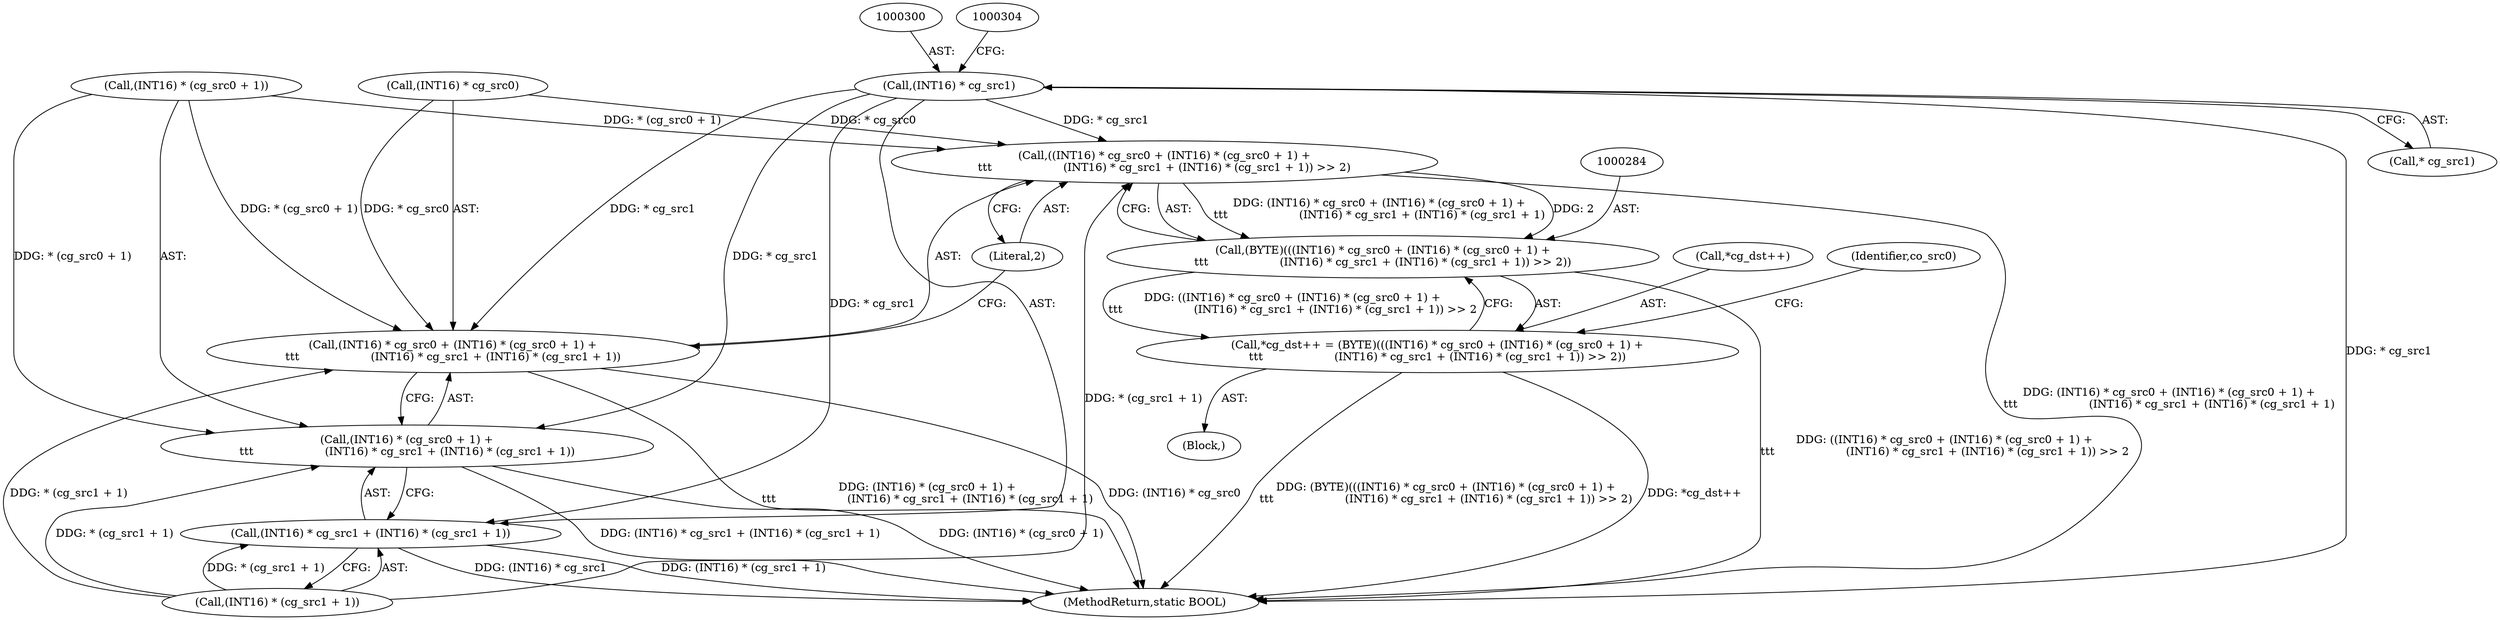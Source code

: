 digraph "0_FreeRDP_d1112c279bd1a327e8e4d0b5f371458bf2579659_6@pointer" {
"1000299" [label="(Call,(INT16) * cg_src1)"];
"1000285" [label="(Call,((INT16) * cg_src0 + (INT16) * (cg_src0 + 1) +\n\t\t\t                    (INT16) * cg_src1 + (INT16) * (cg_src1 + 1)) >> 2)"];
"1000283" [label="(Call,(BYTE)(((INT16) * cg_src0 + (INT16) * (cg_src0 + 1) +\n\t\t\t                    (INT16) * cg_src1 + (INT16) * (cg_src1 + 1)) >> 2))"];
"1000279" [label="(Call,*cg_dst++ = (BYTE)(((INT16) * cg_src0 + (INT16) * (cg_src0 + 1) +\n\t\t\t                    (INT16) * cg_src1 + (INT16) * (cg_src1 + 1)) >> 2))"];
"1000286" [label="(Call,(INT16) * cg_src0 + (INT16) * (cg_src0 + 1) +\n\t\t\t                    (INT16) * cg_src1 + (INT16) * (cg_src1 + 1))"];
"1000291" [label="(Call,(INT16) * (cg_src0 + 1) +\n\t\t\t                    (INT16) * cg_src1 + (INT16) * (cg_src1 + 1))"];
"1000298" [label="(Call,(INT16) * cg_src1 + (INT16) * (cg_src1 + 1))"];
"1000291" [label="(Call,(INT16) * (cg_src0 + 1) +\n\t\t\t                    (INT16) * cg_src1 + (INT16) * (cg_src1 + 1))"];
"1000280" [label="(Call,*cg_dst++)"];
"1000311" [label="(Identifier,co_src0)"];
"1000286" [label="(Call,(INT16) * cg_src0 + (INT16) * (cg_src0 + 1) +\n\t\t\t                    (INT16) * cg_src1 + (INT16) * (cg_src1 + 1))"];
"1000301" [label="(Call,* cg_src1)"];
"1000309" [label="(Literal,2)"];
"1000303" [label="(Call,(INT16) * (cg_src1 + 1))"];
"1000279" [label="(Call,*cg_dst++ = (BYTE)(((INT16) * cg_src0 + (INT16) * (cg_src0 + 1) +\n\t\t\t                    (INT16) * cg_src1 + (INT16) * (cg_src1 + 1)) >> 2))"];
"1000292" [label="(Call,(INT16) * (cg_src0 + 1))"];
"1000324" [label="(MethodReturn,static BOOL)"];
"1000283" [label="(Call,(BYTE)(((INT16) * cg_src0 + (INT16) * (cg_src0 + 1) +\n\t\t\t                    (INT16) * cg_src1 + (INT16) * (cg_src1 + 1)) >> 2))"];
"1000247" [label="(Block,)"];
"1000299" [label="(Call,(INT16) * cg_src1)"];
"1000285" [label="(Call,((INT16) * cg_src0 + (INT16) * (cg_src0 + 1) +\n\t\t\t                    (INT16) * cg_src1 + (INT16) * (cg_src1 + 1)) >> 2)"];
"1000298" [label="(Call,(INT16) * cg_src1 + (INT16) * (cg_src1 + 1))"];
"1000287" [label="(Call,(INT16) * cg_src0)"];
"1000299" -> "1000298"  [label="AST: "];
"1000299" -> "1000301"  [label="CFG: "];
"1000300" -> "1000299"  [label="AST: "];
"1000301" -> "1000299"  [label="AST: "];
"1000304" -> "1000299"  [label="CFG: "];
"1000299" -> "1000324"  [label="DDG: * cg_src1"];
"1000299" -> "1000285"  [label="DDG: * cg_src1"];
"1000299" -> "1000286"  [label="DDG: * cg_src1"];
"1000299" -> "1000291"  [label="DDG: * cg_src1"];
"1000299" -> "1000298"  [label="DDG: * cg_src1"];
"1000285" -> "1000283"  [label="AST: "];
"1000285" -> "1000309"  [label="CFG: "];
"1000286" -> "1000285"  [label="AST: "];
"1000309" -> "1000285"  [label="AST: "];
"1000283" -> "1000285"  [label="CFG: "];
"1000285" -> "1000324"  [label="DDG: (INT16) * cg_src0 + (INT16) * (cg_src0 + 1) +\n\t\t\t                    (INT16) * cg_src1 + (INT16) * (cg_src1 + 1)"];
"1000285" -> "1000283"  [label="DDG: (INT16) * cg_src0 + (INT16) * (cg_src0 + 1) +\n\t\t\t                    (INT16) * cg_src1 + (INT16) * (cg_src1 + 1)"];
"1000285" -> "1000283"  [label="DDG: 2"];
"1000287" -> "1000285"  [label="DDG: * cg_src0"];
"1000292" -> "1000285"  [label="DDG: * (cg_src0 + 1)"];
"1000303" -> "1000285"  [label="DDG: * (cg_src1 + 1)"];
"1000283" -> "1000279"  [label="AST: "];
"1000284" -> "1000283"  [label="AST: "];
"1000279" -> "1000283"  [label="CFG: "];
"1000283" -> "1000324"  [label="DDG: ((INT16) * cg_src0 + (INT16) * (cg_src0 + 1) +\n\t\t\t                    (INT16) * cg_src1 + (INT16) * (cg_src1 + 1)) >> 2"];
"1000283" -> "1000279"  [label="DDG: ((INT16) * cg_src0 + (INT16) * (cg_src0 + 1) +\n\t\t\t                    (INT16) * cg_src1 + (INT16) * (cg_src1 + 1)) >> 2"];
"1000279" -> "1000247"  [label="AST: "];
"1000280" -> "1000279"  [label="AST: "];
"1000311" -> "1000279"  [label="CFG: "];
"1000279" -> "1000324"  [label="DDG: *cg_dst++"];
"1000279" -> "1000324"  [label="DDG: (BYTE)(((INT16) * cg_src0 + (INT16) * (cg_src0 + 1) +\n\t\t\t                    (INT16) * cg_src1 + (INT16) * (cg_src1 + 1)) >> 2)"];
"1000286" -> "1000291"  [label="CFG: "];
"1000287" -> "1000286"  [label="AST: "];
"1000291" -> "1000286"  [label="AST: "];
"1000309" -> "1000286"  [label="CFG: "];
"1000286" -> "1000324"  [label="DDG: (INT16) * (cg_src0 + 1) +\n\t\t\t                    (INT16) * cg_src1 + (INT16) * (cg_src1 + 1)"];
"1000286" -> "1000324"  [label="DDG: (INT16) * cg_src0"];
"1000287" -> "1000286"  [label="DDG: * cg_src0"];
"1000292" -> "1000286"  [label="DDG: * (cg_src0 + 1)"];
"1000303" -> "1000286"  [label="DDG: * (cg_src1 + 1)"];
"1000291" -> "1000298"  [label="CFG: "];
"1000292" -> "1000291"  [label="AST: "];
"1000298" -> "1000291"  [label="AST: "];
"1000291" -> "1000324"  [label="DDG: (INT16) * cg_src1 + (INT16) * (cg_src1 + 1)"];
"1000291" -> "1000324"  [label="DDG: (INT16) * (cg_src0 + 1)"];
"1000292" -> "1000291"  [label="DDG: * (cg_src0 + 1)"];
"1000303" -> "1000291"  [label="DDG: * (cg_src1 + 1)"];
"1000298" -> "1000303"  [label="CFG: "];
"1000303" -> "1000298"  [label="AST: "];
"1000298" -> "1000324"  [label="DDG: (INT16) * (cg_src1 + 1)"];
"1000298" -> "1000324"  [label="DDG: (INT16) * cg_src1"];
"1000303" -> "1000298"  [label="DDG: * (cg_src1 + 1)"];
}
